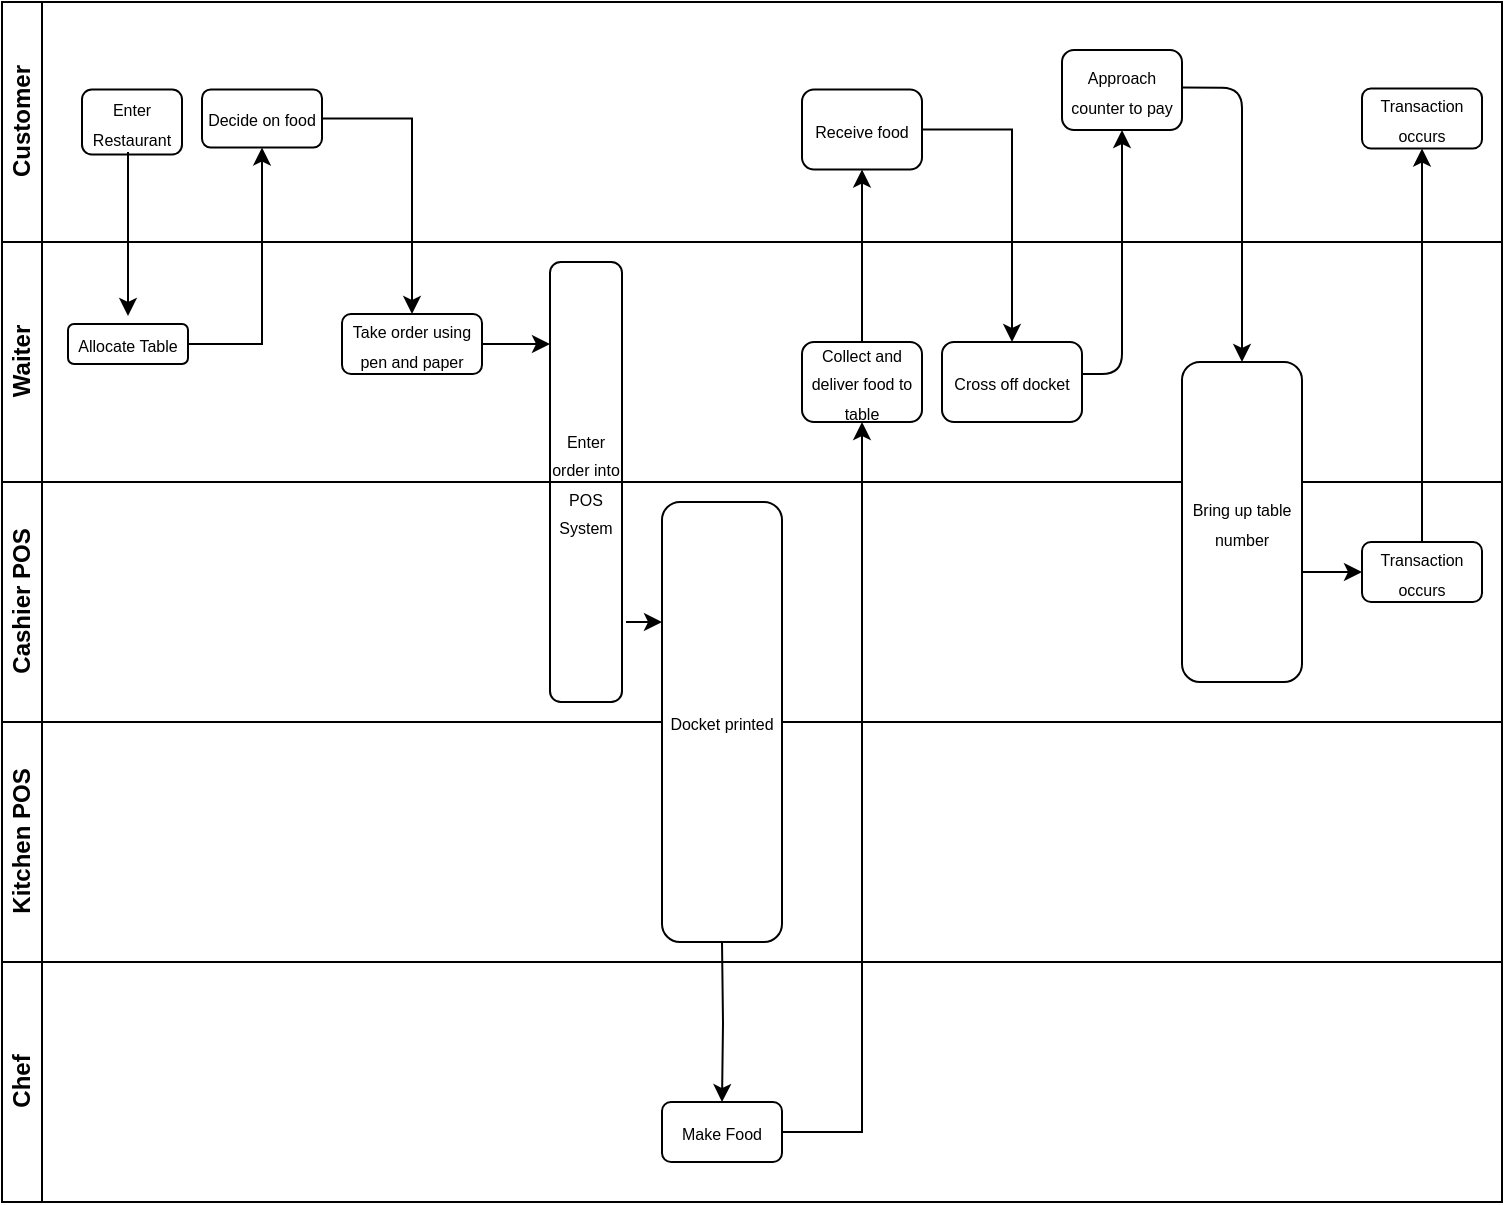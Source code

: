 <mxfile version="13.1.12" type="google" pages="8"><diagram id="prtHgNgQTEPvFCAcTncT" name="Dine-In Method"><mxGraphModel dx="1426" dy="764" grid="1" gridSize="10" guides="1" tooltips="1" connect="1" arrows="1" fold="1" page="1" pageScale="1" pageWidth="827" pageHeight="1169" math="0" shadow="0"><root><mxCell id="0"/><mxCell id="1" parent="0"/><mxCell id="L7jDpn5Tro61_wb0_qIA-7" value="Customer" style="swimlane;html=1;startSize=20;horizontal=0;" parent="1" vertex="1"><mxGeometry x="50" y="110" width="750" height="120" as="geometry"/></mxCell><mxCell id="L7jDpn5Tro61_wb0_qIA-9" value="&lt;font style=&quot;font-size: 8px&quot;&gt;Enter Restaurant&lt;/font&gt;" style="rounded=1;whiteSpace=wrap;html=1;" parent="L7jDpn5Tro61_wb0_qIA-7" vertex="1"><mxGeometry x="40" y="43.75" width="50" height="32.5" as="geometry"/></mxCell><mxCell id="L7jDpn5Tro61_wb0_qIA-13" value="" style="endArrow=classic;html=1;" parent="L7jDpn5Tro61_wb0_qIA-7" edge="1"><mxGeometry width="50" height="50" relative="1" as="geometry"><mxPoint x="63" y="75" as="sourcePoint"/><mxPoint x="63" y="157" as="targetPoint"/></mxGeometry></mxCell><mxCell id="L7jDpn5Tro61_wb0_qIA-19" value="&lt;span style=&quot;font-size: 8px&quot;&gt;Decide on food&lt;/span&gt;" style="rounded=1;whiteSpace=wrap;html=1;" parent="L7jDpn5Tro61_wb0_qIA-7" vertex="1"><mxGeometry x="100" y="43.75" width="60" height="29" as="geometry"/></mxCell><mxCell id="L7jDpn5Tro61_wb0_qIA-44" value="" style="edgeStyle=orthogonalEdgeStyle;rounded=0;orthogonalLoop=1;jettySize=auto;html=1;entryX=0.5;entryY=0;entryDx=0;entryDy=0;" parent="L7jDpn5Tro61_wb0_qIA-7" source="L7jDpn5Tro61_wb0_qIA-41" target="L7jDpn5Tro61_wb0_qIA-57" edge="1"><mxGeometry relative="1" as="geometry"><mxPoint x="490" y="160" as="targetPoint"/></mxGeometry></mxCell><mxCell id="L7jDpn5Tro61_wb0_qIA-41" value="&lt;font style=&quot;font-size: 8px&quot;&gt;Receive food&lt;/font&gt;" style="rounded=1;whiteSpace=wrap;html=1;" parent="L7jDpn5Tro61_wb0_qIA-7" vertex="1"><mxGeometry x="400" y="43.75" width="60" height="40" as="geometry"/></mxCell><mxCell id="L7jDpn5Tro61_wb0_qIA-43" value="&lt;span style=&quot;font-size: 8px&quot;&gt;Approach counter to pay&lt;/span&gt;" style="rounded=1;whiteSpace=wrap;html=1;" parent="L7jDpn5Tro61_wb0_qIA-7" vertex="1"><mxGeometry x="530" y="24" width="60" height="40" as="geometry"/></mxCell><mxCell id="L7jDpn5Tro61_wb0_qIA-6" value="Waiter" style="swimlane;html=1;startSize=20;horizontal=0;" parent="L7jDpn5Tro61_wb0_qIA-7" vertex="1"><mxGeometry y="120" width="750" height="120" as="geometry"/></mxCell><mxCell id="L7jDpn5Tro61_wb0_qIA-10" value="&lt;font style=&quot;font-size: 8px&quot;&gt;Allocate Table&lt;/font&gt;" style="rounded=1;whiteSpace=wrap;html=1;" parent="L7jDpn5Tro61_wb0_qIA-6" vertex="1"><mxGeometry x="33" y="41" width="60" height="20" as="geometry"/></mxCell><mxCell id="L7jDpn5Tro61_wb0_qIA-24" value="" style="edgeStyle=orthogonalEdgeStyle;rounded=0;orthogonalLoop=1;jettySize=auto;html=1;" parent="L7jDpn5Tro61_wb0_qIA-6" source="L7jDpn5Tro61_wb0_qIA-21" edge="1"><mxGeometry relative="1" as="geometry"><mxPoint x="274" y="51" as="targetPoint"/></mxGeometry></mxCell><mxCell id="L7jDpn5Tro61_wb0_qIA-21" value="&lt;span style=&quot;font-size: 8px&quot;&gt;Take order using pen and paper&lt;/span&gt;" style="rounded=1;whiteSpace=wrap;html=1;" parent="L7jDpn5Tro61_wb0_qIA-6" vertex="1"><mxGeometry x="170" y="36" width="70" height="30" as="geometry"/></mxCell><mxCell id="L7jDpn5Tro61_wb0_qIA-25" value="&lt;font style=&quot;font-size: 8px&quot;&gt;Enter order into POS System&lt;/font&gt;" style="rounded=1;whiteSpace=wrap;html=1;" parent="L7jDpn5Tro61_wb0_qIA-6" vertex="1"><mxGeometry x="274" y="10" width="36" height="220" as="geometry"/></mxCell><mxCell id="L7jDpn5Tro61_wb0_qIA-39" value="&lt;font style=&quot;font-size: 8px&quot;&gt;Collect and deliver food to table&lt;/font&gt;" style="rounded=1;whiteSpace=wrap;html=1;" parent="L7jDpn5Tro61_wb0_qIA-6" vertex="1"><mxGeometry x="400" y="50" width="60" height="40" as="geometry"/></mxCell><mxCell id="L7jDpn5Tro61_wb0_qIA-5" value="Cashier POS" style="swimlane;html=1;startSize=20;horizontal=0;" parent="L7jDpn5Tro61_wb0_qIA-6" vertex="1"><mxGeometry y="120" width="750" height="120" as="geometry"/></mxCell><mxCell id="L7jDpn5Tro61_wb0_qIA-26" value="Kitchen POS" style="swimlane;html=1;startSize=20;horizontal=0;" parent="L7jDpn5Tro61_wb0_qIA-5" vertex="1"><mxGeometry y="120" width="750" height="120" as="geometry"/></mxCell><mxCell id="L7jDpn5Tro61_wb0_qIA-38" value="" style="edgeStyle=orthogonalEdgeStyle;rounded=0;orthogonalLoop=1;jettySize=auto;html=1;" parent="L7jDpn5Tro61_wb0_qIA-26" target="L7jDpn5Tro61_wb0_qIA-37" edge="1"><mxGeometry relative="1" as="geometry"><mxPoint x="360" y="110" as="sourcePoint"/></mxGeometry></mxCell><mxCell id="L7jDpn5Tro61_wb0_qIA-34" value="Chef" style="swimlane;html=1;startSize=20;horizontal=0;" parent="L7jDpn5Tro61_wb0_qIA-26" vertex="1"><mxGeometry y="120" width="750" height="120" as="geometry"/></mxCell><mxCell id="L7jDpn5Tro61_wb0_qIA-37" value="&lt;font style=&quot;font-size: 8px&quot;&gt;Make Food&lt;/font&gt;" style="rounded=1;whiteSpace=wrap;html=1;" parent="L7jDpn5Tro61_wb0_qIA-34" vertex="1"><mxGeometry x="330" y="70" width="60" height="30" as="geometry"/></mxCell><mxCell id="L7jDpn5Tro61_wb0_qIA-29" value="&lt;font style=&quot;font-size: 8px&quot;&gt;Docket printed&lt;/font&gt;" style="rounded=1;whiteSpace=wrap;html=1;" parent="L7jDpn5Tro61_wb0_qIA-5" vertex="1"><mxGeometry x="330" y="10" width="60" height="220" as="geometry"/></mxCell><mxCell id="L7jDpn5Tro61_wb0_qIA-49" value="&lt;font style=&quot;font-size: 8px&quot;&gt;Transaction occurs&lt;/font&gt;" style="rounded=1;whiteSpace=wrap;html=1;" parent="L7jDpn5Tro61_wb0_qIA-5" vertex="1"><mxGeometry x="680" y="30" width="60" height="30" as="geometry"/></mxCell><mxCell id="L7jDpn5Tro61_wb0_qIA-45" value="&lt;span style=&quot;font-size: 8px&quot;&gt;Bring up table number&lt;/span&gt;" style="rounded=1;whiteSpace=wrap;html=1;" parent="L7jDpn5Tro61_wb0_qIA-5" vertex="1"><mxGeometry x="590" y="-60" width="60" height="160" as="geometry"/></mxCell><mxCell id="L7jDpn5Tro61_wb0_qIA-40" value="" style="edgeStyle=orthogonalEdgeStyle;rounded=0;orthogonalLoop=1;jettySize=auto;html=1;" parent="L7jDpn5Tro61_wb0_qIA-6" source="L7jDpn5Tro61_wb0_qIA-37" target="L7jDpn5Tro61_wb0_qIA-39" edge="1"><mxGeometry relative="1" as="geometry"/></mxCell><mxCell id="L7jDpn5Tro61_wb0_qIA-31" value="" style="endArrow=classic;html=1;entryX=0;entryY=0.273;entryDx=0;entryDy=0;entryPerimeter=0;exitX=1.056;exitY=0.818;exitDx=0;exitDy=0;exitPerimeter=0;" parent="L7jDpn5Tro61_wb0_qIA-6" source="L7jDpn5Tro61_wb0_qIA-25" target="L7jDpn5Tro61_wb0_qIA-29" edge="1"><mxGeometry width="50" height="50" relative="1" as="geometry"><mxPoint x="402" y="190" as="sourcePoint"/><mxPoint x="420" y="185" as="targetPoint"/><Array as="points"/></mxGeometry></mxCell><mxCell id="L7jDpn5Tro61_wb0_qIA-57" value="&lt;font style=&quot;font-size: 8px&quot;&gt;Cross off docket&lt;/font&gt;" style="rounded=1;whiteSpace=wrap;html=1;" parent="L7jDpn5Tro61_wb0_qIA-6" vertex="1"><mxGeometry x="470" y="50" width="70" height="40" as="geometry"/></mxCell><mxCell id="L7jDpn5Tro61_wb0_qIA-58" value="" style="endArrow=classic;html=1;" parent="L7jDpn5Tro61_wb0_qIA-6" edge="1"><mxGeometry width="50" height="50" relative="1" as="geometry"><mxPoint x="540" y="66" as="sourcePoint"/><mxPoint x="560" y="-56" as="targetPoint"/><Array as="points"><mxPoint x="560" y="66"/></Array></mxGeometry></mxCell><mxCell id="L7jDpn5Tro61_wb0_qIA-20" value="" style="edgeStyle=orthogonalEdgeStyle;rounded=0;orthogonalLoop=1;jettySize=auto;html=1;" parent="L7jDpn5Tro61_wb0_qIA-7" source="L7jDpn5Tro61_wb0_qIA-10" target="L7jDpn5Tro61_wb0_qIA-19" edge="1"><mxGeometry relative="1" as="geometry"/></mxCell><mxCell id="L7jDpn5Tro61_wb0_qIA-22" value="" style="edgeStyle=orthogonalEdgeStyle;rounded=0;orthogonalLoop=1;jettySize=auto;html=1;" parent="L7jDpn5Tro61_wb0_qIA-7" source="L7jDpn5Tro61_wb0_qIA-19" target="L7jDpn5Tro61_wb0_qIA-21" edge="1"><mxGeometry relative="1" as="geometry"/></mxCell><mxCell id="L7jDpn5Tro61_wb0_qIA-56" value="" style="edgeStyle=orthogonalEdgeStyle;rounded=0;orthogonalLoop=1;jettySize=auto;html=1;entryX=0.5;entryY=1;entryDx=0;entryDy=0;" parent="L7jDpn5Tro61_wb0_qIA-7" source="L7jDpn5Tro61_wb0_qIA-39" target="L7jDpn5Tro61_wb0_qIA-41" edge="1"><mxGeometry relative="1" as="geometry"><mxPoint x="420" y="116.25" as="targetPoint"/></mxGeometry></mxCell><mxCell id="L7jDpn5Tro61_wb0_qIA-59" value="" style="endArrow=classic;html=1;entryX=0.5;entryY=0;entryDx=0;entryDy=0;" parent="L7jDpn5Tro61_wb0_qIA-7" target="L7jDpn5Tro61_wb0_qIA-45" edge="1"><mxGeometry width="50" height="50" relative="1" as="geometry"><mxPoint x="590" y="42.75" as="sourcePoint"/><mxPoint x="710" y="42.75" as="targetPoint"/><Array as="points"><mxPoint x="620" y="43"/></Array></mxGeometry></mxCell><mxCell id="L7jDpn5Tro61_wb0_qIA-61" value="&lt;font style=&quot;font-size: 8px&quot;&gt;Transaction occurs&lt;/font&gt;" style="rounded=1;whiteSpace=wrap;html=1;" parent="L7jDpn5Tro61_wb0_qIA-7" vertex="1"><mxGeometry x="680" y="43.25" width="60" height="30" as="geometry"/></mxCell><mxCell id="L7jDpn5Tro61_wb0_qIA-62" value="" style="edgeStyle=orthogonalEdgeStyle;rounded=0;orthogonalLoop=1;jettySize=auto;html=1;" parent="L7jDpn5Tro61_wb0_qIA-7" source="L7jDpn5Tro61_wb0_qIA-49" target="L7jDpn5Tro61_wb0_qIA-61" edge="1"><mxGeometry relative="1" as="geometry"/></mxCell><mxCell id="L7jDpn5Tro61_wb0_qIA-50" value="" style="endArrow=classic;html=1;entryX=0;entryY=0.5;entryDx=0;entryDy=0;" parent="1" target="L7jDpn5Tro61_wb0_qIA-49" edge="1"><mxGeometry width="50" height="50" relative="1" as="geometry"><mxPoint x="700" y="395" as="sourcePoint"/><mxPoint x="740" y="350" as="targetPoint"/></mxGeometry></mxCell></root></mxGraphModel></diagram><diagram id="b_CTIOebfXl9kWNKOUsR" name="Uber Eats Method"><mxGraphModel dx="1186" dy="764" grid="1" gridSize="10" guides="1" tooltips="1" connect="1" arrows="1" fold="1" page="1" pageScale="1" pageWidth="827" pageHeight="1169" math="0" shadow="0"><root><mxCell id="wPq6DGkVEYZvhCybVwa4-0"/><mxCell id="wPq6DGkVEYZvhCybVwa4-1" parent="wPq6DGkVEYZvhCybVwa4-0"/><mxCell id="9c8pGtlAhXdIzGJBkQcd-0" value="Customer" style="swimlane;html=1;startSize=20;horizontal=0;" parent="wPq6DGkVEYZvhCybVwa4-1" vertex="1"><mxGeometry x="50" y="150" width="750" height="120" as="geometry"/></mxCell><mxCell id="9c8pGtlAhXdIzGJBkQcd-7" value="Waiter" style="swimlane;html=1;startSize=20;horizontal=0;" parent="9c8pGtlAhXdIzGJBkQcd-0" vertex="1"><mxGeometry y="120" width="750" height="120" as="geometry"/></mxCell><mxCell id="9c8pGtlAhXdIzGJBkQcd-13" value="Cashier POS" style="swimlane;html=1;startSize=20;horizontal=0;" parent="9c8pGtlAhXdIzGJBkQcd-7" vertex="1"><mxGeometry y="120" width="750" height="120" as="geometry"/></mxCell><mxCell id="9c8pGtlAhXdIzGJBkQcd-14" value="Kitchen POS" style="swimlane;html=1;startSize=20;horizontal=0;" parent="9c8pGtlAhXdIzGJBkQcd-13" vertex="1"><mxGeometry y="120" width="750" height="120" as="geometry"/></mxCell><mxCell id="9c8pGtlAhXdIzGJBkQcd-16" value="Chef" style="swimlane;html=1;startSize=20;horizontal=0;" parent="9c8pGtlAhXdIzGJBkQcd-14" vertex="1"><mxGeometry y="120" width="750" height="120" as="geometry"/></mxCell><mxCell id="6z0Zym8LCL61n-YVuTm--0" value="" style="edgeStyle=orthogonalEdgeStyle;rounded=0;orthogonalLoop=1;jettySize=auto;html=1;" parent="9c8pGtlAhXdIzGJBkQcd-16" edge="1"><mxGeometry relative="1" as="geometry"><mxPoint x="529.5" y="-20" as="sourcePoint"/><mxPoint x="529.5" y="60" as="targetPoint"/></mxGeometry></mxCell><mxCell id="TJeETDn_mJJBzjeTVewf-0" value="&lt;font style=&quot;font-size: 8px&quot;&gt;Make Food&lt;/font&gt;" style="rounded=1;whiteSpace=wrap;html=1;" parent="9c8pGtlAhXdIzGJBkQcd-16" vertex="1"><mxGeometry x="500" y="60" width="60" height="30" as="geometry"/></mxCell><mxCell id="PH5vyMa5Fa-TfTqkdnxR-0" value="" style="endArrow=classic;html=1;entryX=0.5;entryY=1;entryDx=0;entryDy=0;" parent="9c8pGtlAhXdIzGJBkQcd-16" target="Wv78tjpVB02j7U0p6lh6-0" edge="1"><mxGeometry width="50" height="50" relative="1" as="geometry"><mxPoint x="560" y="80" as="sourcePoint"/><mxPoint x="610" y="30" as="targetPoint"/><Array as="points"><mxPoint x="590" y="80"/></Array></mxGeometry></mxCell><mxCell id="HnQwk4xic2pA_ERF9psl-0" value="&lt;font style=&quot;font-size: 8px&quot;&gt;Docket printed&lt;/font&gt;" style="rounded=1;whiteSpace=wrap;html=1;" parent="9c8pGtlAhXdIzGJBkQcd-13" vertex="1"><mxGeometry x="500" y="10" width="60" height="220" as="geometry"/></mxCell><mxCell id="E0FZHKVixdKEjsZGbn6Y-1" value="" style="edgeStyle=orthogonalEdgeStyle;rounded=0;orthogonalLoop=1;jettySize=auto;html=1;" parent="9c8pGtlAhXdIzGJBkQcd-7" source="Wv78tjpVB02j7U0p6lh6-0" target="E0FZHKVixdKEjsZGbn6Y-0" edge="1"><mxGeometry relative="1" as="geometry"/></mxCell><mxCell id="Wv78tjpVB02j7U0p6lh6-0" value="&lt;font style=&quot;font-size: 8px&quot;&gt;Collect and pack food for driver&lt;/font&gt;" style="rounded=1;whiteSpace=wrap;html=1;" parent="9c8pGtlAhXdIzGJBkQcd-7" vertex="1"><mxGeometry x="560" y="40" width="60" height="40" as="geometry"/></mxCell><mxCell id="E0FZHKVixdKEjsZGbn6Y-0" value="&lt;font style=&quot;font-size: 8px&quot;&gt;Attach docket to packed food&lt;/font&gt;" style="rounded=1;whiteSpace=wrap;html=1;" parent="9c8pGtlAhXdIzGJBkQcd-7" vertex="1"><mxGeometry x="650" y="40" width="60" height="40" as="geometry"/></mxCell><mxCell id="E0FZHKVixdKEjsZGbn6Y-6" value="&lt;span style=&quot;font-size: 8px&quot;&gt;Accept order&lt;/span&gt;" style="rounded=1;whiteSpace=wrap;html=1;" parent="9c8pGtlAhXdIzGJBkQcd-7" vertex="1"><mxGeometry x="330" y="30" width="60" height="40" as="geometry"/></mxCell><mxCell id="E0FZHKVixdKEjsZGbn6Y-7" value="&lt;span style=&quot;font-size: 8px&quot;&gt;Enter order into POS System as delivery&lt;/span&gt;" style="rounded=1;whiteSpace=wrap;html=1;" parent="9c8pGtlAhXdIzGJBkQcd-7" vertex="1"><mxGeometry x="420" y="30" width="60" height="170" as="geometry"/></mxCell><mxCell id="PH5vyMa5Fa-TfTqkdnxR-6" value="" style="endArrow=classic;html=1;entryX=-0.033;entryY=0.171;entryDx=0;entryDy=0;entryPerimeter=0;" parent="9c8pGtlAhXdIzGJBkQcd-7" target="E0FZHKVixdKEjsZGbn6Y-7" edge="1"><mxGeometry width="50" height="50" relative="1" as="geometry"><mxPoint x="390" y="60" as="sourcePoint"/><mxPoint x="440" y="10" as="targetPoint"/></mxGeometry></mxCell><mxCell id="D8qs6yJlca08EkH5lz1s-0" value="" style="endArrow=classic;html=1;entryX=0;entryY=0.25;entryDx=0;entryDy=0;" parent="9c8pGtlAhXdIzGJBkQcd-7" target="HnQwk4xic2pA_ERF9psl-0" edge="1"><mxGeometry width="50" height="50" relative="1" as="geometry"><mxPoint x="479" y="185" as="sourcePoint"/><mxPoint x="499" y="176" as="targetPoint"/></mxGeometry></mxCell><mxCell id="Xq1FvkV7i27hYE5HV60K-0" value="&lt;span style=&quot;font-size: 8px&quot;&gt;Decide on food&lt;/span&gt;" style="rounded=1;whiteSpace=wrap;html=1;" parent="9c8pGtlAhXdIzGJBkQcd-0" vertex="1"><mxGeometry x="120" y="43.25" width="50" height="30" as="geometry"/></mxCell><mxCell id="FlRoxJLDvwI-1nxdKaPe-31" value="Uber Eats" style="swimlane;html=1;startSize=20;horizontal=0;" parent="wPq6DGkVEYZvhCybVwa4-1" vertex="1"><mxGeometry x="50" y="30" width="750" height="120" as="geometry"/></mxCell><mxCell id="9c8pGtlAhXdIzGJBkQcd-1" value="&lt;span style=&quot;font-size: 8px&quot;&gt;Customer opens app&lt;/span&gt;" style="rounded=1;whiteSpace=wrap;html=1;" parent="FlRoxJLDvwI-1nxdKaPe-31" vertex="1"><mxGeometry x="38" y="30" width="50" height="150" as="geometry"/></mxCell><mxCell id="Xq1FvkV7i27hYE5HV60K-2" value="" style="endArrow=classic;html=1;entryX=0.5;entryY=0;entryDx=0;entryDy=0;" parent="FlRoxJLDvwI-1nxdKaPe-31" target="Xq1FvkV7i27hYE5HV60K-0" edge="1"><mxGeometry width="50" height="50" relative="1" as="geometry"><mxPoint x="88" y="90" as="sourcePoint"/><mxPoint x="138" y="40" as="targetPoint"/><Array as="points"><mxPoint x="145" y="90"/></Array></mxGeometry></mxCell><mxCell id="z8KkSKDW3F41L5dGcL_z-0" value="&lt;font style=&quot;font-size: 8px&quot;&gt;Input order into app&lt;/font&gt;" style="rounded=1;whiteSpace=wrap;html=1;" parent="FlRoxJLDvwI-1nxdKaPe-31" vertex="1"><mxGeometry x="190" y="50" width="50" height="110" as="geometry"/></mxCell><mxCell id="z8KkSKDW3F41L5dGcL_z-3" value="&lt;font style=&quot;font-size: 8px&quot;&gt;Transaction Occurs&lt;/font&gt;" style="rounded=1;whiteSpace=wrap;html=1;" parent="FlRoxJLDvwI-1nxdKaPe-31" vertex="1"><mxGeometry x="270" y="50" width="50" height="110" as="geometry"/></mxCell><mxCell id="z8KkSKDW3F41L5dGcL_z-6" value="&lt;font style=&quot;font-size: 8px&quot;&gt;Order received via &lt;b&gt;restaurant&lt;/b&gt; device&lt;/font&gt;" style="rounded=1;whiteSpace=wrap;html=1;" parent="FlRoxJLDvwI-1nxdKaPe-31" vertex="1"><mxGeometry x="350" y="50" width="50" height="60" as="geometry"/></mxCell><mxCell id="z8KkSKDW3F41L5dGcL_z-2" value="" style="endArrow=classic;html=1;entryX=0.5;entryY=1;entryDx=0;entryDy=0;" parent="FlRoxJLDvwI-1nxdKaPe-31" target="z8KkSKDW3F41L5dGcL_z-0" edge="1"><mxGeometry width="50" height="50" relative="1" as="geometry"><mxPoint x="170" y="180" as="sourcePoint"/><mxPoint x="220" y="130" as="targetPoint"/><Array as="points"><mxPoint x="215" y="180"/></Array></mxGeometry></mxCell><mxCell id="z8KkSKDW3F41L5dGcL_z-5" value="" style="endArrow=classic;html=1;" parent="FlRoxJLDvwI-1nxdKaPe-31" edge="1"><mxGeometry width="50" height="50" relative="1" as="geometry"><mxPoint x="240" y="80" as="sourcePoint"/><mxPoint x="270" y="80" as="targetPoint"/></mxGeometry></mxCell><mxCell id="z8KkSKDW3F41L5dGcL_z-8" value="" style="endArrow=classic;html=1;" parent="FlRoxJLDvwI-1nxdKaPe-31" edge="1"><mxGeometry width="50" height="50" relative="1" as="geometry"><mxPoint x="320" y="79.5" as="sourcePoint"/><mxPoint x="350" y="80" as="targetPoint"/></mxGeometry></mxCell><mxCell id="E0FZHKVixdKEjsZGbn6Y-2" value="&lt;span style=&quot;font-size: 8px&quot;&gt;Driver picks up food&lt;/span&gt;" style="rounded=1;whiteSpace=wrap;html=1;" parent="FlRoxJLDvwI-1nxdKaPe-31" vertex="1"><mxGeometry x="650" y="50" width="60" height="40" as="geometry"/></mxCell><mxCell id="PH5vyMa5Fa-TfTqkdnxR-5" value="" style="endArrow=classic;html=1;entryX=0.65;entryY=0;entryDx=0;entryDy=0;entryPerimeter=0;" parent="FlRoxJLDvwI-1nxdKaPe-31" target="E0FZHKVixdKEjsZGbn6Y-6" edge="1"><mxGeometry width="50" height="50" relative="1" as="geometry"><mxPoint x="370" y="110" as="sourcePoint"/><mxPoint x="420" y="60" as="targetPoint"/></mxGeometry></mxCell><mxCell id="E0FZHKVixdKEjsZGbn6Y-3" value="" style="edgeStyle=orthogonalEdgeStyle;rounded=0;orthogonalLoop=1;jettySize=auto;html=1;" parent="wPq6DGkVEYZvhCybVwa4-1" source="E0FZHKVixdKEjsZGbn6Y-0" target="E0FZHKVixdKEjsZGbn6Y-2" edge="1"><mxGeometry relative="1" as="geometry"/></mxCell></root></mxGraphModel></diagram><diagram id="6ZAlmQ1iqzzIpjyjC1Um" name="Rewards Method"><mxGraphModel dx="1426" dy="1933" grid="1" gridSize="10" guides="1" tooltips="1" connect="1" arrows="1" fold="1" page="1" pageScale="1" pageWidth="827" pageHeight="1169" math="0" shadow="0"><root><mxCell id="KuNd7_8sJS-6iyxmXvqK-0"/><mxCell id="KuNd7_8sJS-6iyxmXvqK-1" parent="KuNd7_8sJS-6iyxmXvqK-0"/><mxCell id="quj24OYWunlSCxPgompk-0" value="Liven" style="swimlane;html=1;startSize=20;horizontal=0;" parent="KuNd7_8sJS-6iyxmXvqK-1" vertex="1"><mxGeometry x="50" y="-1100" width="760" height="120" as="geometry"/></mxCell><mxCell id="6iLyQLNyrR9Lu4JZBHnh-0" value="Customer" style="swimlane;html=1;startSize=20;horizontal=0;" parent="quj24OYWunlSCxPgompk-0" vertex="1"><mxGeometry y="120" width="760" height="120" as="geometry"/></mxCell><mxCell id="6iLyQLNyrR9Lu4JZBHnh-1" value="&lt;font style=&quot;font-size: 8px&quot;&gt;Enter Restaurant&lt;/font&gt;" style="rounded=1;whiteSpace=wrap;html=1;" parent="6iLyQLNyrR9Lu4JZBHnh-0" vertex="1"><mxGeometry x="40" y="43.75" width="50" height="32.5" as="geometry"/></mxCell><mxCell id="6iLyQLNyrR9Lu4JZBHnh-2" value="" style="endArrow=classic;html=1;" parent="6iLyQLNyrR9Lu4JZBHnh-0" edge="1"><mxGeometry width="50" height="50" relative="1" as="geometry"><mxPoint x="63" y="75" as="sourcePoint"/><mxPoint x="63" y="157" as="targetPoint"/></mxGeometry></mxCell><mxCell id="6iLyQLNyrR9Lu4JZBHnh-3" value="&lt;span style=&quot;font-size: 8px&quot;&gt;Decide on food&lt;/span&gt;" style="rounded=1;whiteSpace=wrap;html=1;" parent="6iLyQLNyrR9Lu4JZBHnh-0" vertex="1"><mxGeometry x="100" y="43.75" width="60" height="29" as="geometry"/></mxCell><mxCell id="6iLyQLNyrR9Lu4JZBHnh-4" value="" style="edgeStyle=orthogonalEdgeStyle;rounded=0;orthogonalLoop=1;jettySize=auto;html=1;entryX=0.5;entryY=0;entryDx=0;entryDy=0;" parent="6iLyQLNyrR9Lu4JZBHnh-0" source="6iLyQLNyrR9Lu4JZBHnh-5" target="6iLyQLNyrR9Lu4JZBHnh-23" edge="1"><mxGeometry relative="1" as="geometry"><mxPoint x="490" y="160" as="targetPoint"/></mxGeometry></mxCell><mxCell id="6iLyQLNyrR9Lu4JZBHnh-5" value="&lt;font style=&quot;font-size: 8px&quot;&gt;Receive food&lt;/font&gt;" style="rounded=1;whiteSpace=wrap;html=1;" parent="6iLyQLNyrR9Lu4JZBHnh-0" vertex="1"><mxGeometry x="400" y="43.75" width="60" height="40" as="geometry"/></mxCell><mxCell id="6iLyQLNyrR9Lu4JZBHnh-6" value="&lt;span style=&quot;font-size: 8px&quot;&gt;Approach counter to pay&lt;/span&gt;" style="rounded=1;whiteSpace=wrap;html=1;" parent="6iLyQLNyrR9Lu4JZBHnh-0" vertex="1"><mxGeometry x="530" y="24" width="60" height="40" as="geometry"/></mxCell><mxCell id="6iLyQLNyrR9Lu4JZBHnh-7" value="Waiter" style="swimlane;html=1;startSize=20;horizontal=0;" parent="6iLyQLNyrR9Lu4JZBHnh-0" vertex="1"><mxGeometry y="120" width="760" height="120" as="geometry"/></mxCell><mxCell id="6iLyQLNyrR9Lu4JZBHnh-8" value="&lt;font style=&quot;font-size: 8px&quot;&gt;Allocate Table&lt;/font&gt;" style="rounded=1;whiteSpace=wrap;html=1;" parent="6iLyQLNyrR9Lu4JZBHnh-7" vertex="1"><mxGeometry x="33" y="41" width="60" height="20" as="geometry"/></mxCell><mxCell id="6iLyQLNyrR9Lu4JZBHnh-9" value="" style="edgeStyle=orthogonalEdgeStyle;rounded=0;orthogonalLoop=1;jettySize=auto;html=1;" parent="6iLyQLNyrR9Lu4JZBHnh-7" source="6iLyQLNyrR9Lu4JZBHnh-10" edge="1"><mxGeometry relative="1" as="geometry"><mxPoint x="274" y="51" as="targetPoint"/></mxGeometry></mxCell><mxCell id="6iLyQLNyrR9Lu4JZBHnh-10" value="&lt;span style=&quot;font-size: 8px&quot;&gt;Take order using pen and paper&lt;/span&gt;" style="rounded=1;whiteSpace=wrap;html=1;" parent="6iLyQLNyrR9Lu4JZBHnh-7" vertex="1"><mxGeometry x="170" y="36" width="70" height="30" as="geometry"/></mxCell><mxCell id="6iLyQLNyrR9Lu4JZBHnh-11" value="&lt;font style=&quot;font-size: 8px&quot;&gt;Enter order into POS System&lt;/font&gt;" style="rounded=1;whiteSpace=wrap;html=1;" parent="6iLyQLNyrR9Lu4JZBHnh-7" vertex="1"><mxGeometry x="274" y="10" width="36" height="220" as="geometry"/></mxCell><mxCell id="6iLyQLNyrR9Lu4JZBHnh-12" value="&lt;font style=&quot;font-size: 8px&quot;&gt;Collect and deliver food to table&lt;/font&gt;" style="rounded=1;whiteSpace=wrap;html=1;" parent="6iLyQLNyrR9Lu4JZBHnh-7" vertex="1"><mxGeometry x="400" y="50" width="60" height="40" as="geometry"/></mxCell><mxCell id="6iLyQLNyrR9Lu4JZBHnh-13" value="Cashier POS" style="swimlane;html=1;startSize=20;horizontal=0;" parent="6iLyQLNyrR9Lu4JZBHnh-7" vertex="1"><mxGeometry y="120" width="760" height="120" as="geometry"/></mxCell><mxCell id="6iLyQLNyrR9Lu4JZBHnh-14" value="Kitchen POS" style="swimlane;html=1;startSize=20;horizontal=0;" parent="6iLyQLNyrR9Lu4JZBHnh-13" vertex="1"><mxGeometry y="120" width="760" height="120" as="geometry"/></mxCell><mxCell id="6iLyQLNyrR9Lu4JZBHnh-15" value="" style="edgeStyle=orthogonalEdgeStyle;rounded=0;orthogonalLoop=1;jettySize=auto;html=1;" parent="6iLyQLNyrR9Lu4JZBHnh-14" target="6iLyQLNyrR9Lu4JZBHnh-17" edge="1"><mxGeometry relative="1" as="geometry"><mxPoint x="360" y="110" as="sourcePoint"/></mxGeometry></mxCell><mxCell id="6iLyQLNyrR9Lu4JZBHnh-16" value="Chef" style="swimlane;html=1;startSize=20;horizontal=0;" parent="6iLyQLNyrR9Lu4JZBHnh-14" vertex="1"><mxGeometry y="120" width="760" height="120" as="geometry"/></mxCell><mxCell id="6iLyQLNyrR9Lu4JZBHnh-17" value="&lt;font style=&quot;font-size: 8px&quot;&gt;Make Food&lt;/font&gt;" style="rounded=1;whiteSpace=wrap;html=1;" parent="6iLyQLNyrR9Lu4JZBHnh-16" vertex="1"><mxGeometry x="330" y="70" width="60" height="30" as="geometry"/></mxCell><mxCell id="6iLyQLNyrR9Lu4JZBHnh-18" value="&lt;font style=&quot;font-size: 8px&quot;&gt;Docket printed&lt;/font&gt;" style="rounded=1;whiteSpace=wrap;html=1;" parent="6iLyQLNyrR9Lu4JZBHnh-13" vertex="1"><mxGeometry x="330" y="10" width="60" height="220" as="geometry"/></mxCell><mxCell id="13kb0d6pt853r2ladm2g-1" value="" style="edgeStyle=orthogonalEdgeStyle;rounded=0;orthogonalLoop=1;jettySize=auto;html=1;entryX=0.5;entryY=1;entryDx=0;entryDy=0;" parent="6iLyQLNyrR9Lu4JZBHnh-13" target="6iLyQLNyrR9Lu4JZBHnh-19" edge="1"><mxGeometry relative="1" as="geometry"><mxPoint x="650" y="50" as="sourcePoint"/><mxPoint x="680" y="50" as="targetPoint"/></mxGeometry></mxCell><mxCell id="6iLyQLNyrR9Lu4JZBHnh-20" value="&lt;span style=&quot;font-size: 8px&quot;&gt;Bring up table number and choose liven payment option to execute&lt;/span&gt;" style="rounded=1;whiteSpace=wrap;html=1;" parent="6iLyQLNyrR9Lu4JZBHnh-13" vertex="1"><mxGeometry x="590" y="-60" width="60" height="160" as="geometry"/></mxCell><mxCell id="6iLyQLNyrR9Lu4JZBHnh-21" value="" style="edgeStyle=orthogonalEdgeStyle;rounded=0;orthogonalLoop=1;jettySize=auto;html=1;" parent="6iLyQLNyrR9Lu4JZBHnh-7" source="6iLyQLNyrR9Lu4JZBHnh-17" target="6iLyQLNyrR9Lu4JZBHnh-12" edge="1"><mxGeometry relative="1" as="geometry"/></mxCell><mxCell id="6iLyQLNyrR9Lu4JZBHnh-22" value="" style="endArrow=classic;html=1;entryX=0;entryY=0.273;entryDx=0;entryDy=0;entryPerimeter=0;exitX=1.056;exitY=0.818;exitDx=0;exitDy=0;exitPerimeter=0;" parent="6iLyQLNyrR9Lu4JZBHnh-7" source="6iLyQLNyrR9Lu4JZBHnh-11" target="6iLyQLNyrR9Lu4JZBHnh-18" edge="1"><mxGeometry width="50" height="50" relative="1" as="geometry"><mxPoint x="402" y="190" as="sourcePoint"/><mxPoint x="420" y="185" as="targetPoint"/><Array as="points"/></mxGeometry></mxCell><mxCell id="6iLyQLNyrR9Lu4JZBHnh-23" value="&lt;font style=&quot;font-size: 8px&quot;&gt;Cross off docket&lt;/font&gt;" style="rounded=1;whiteSpace=wrap;html=1;" parent="6iLyQLNyrR9Lu4JZBHnh-7" vertex="1"><mxGeometry x="470" y="50" width="70" height="40" as="geometry"/></mxCell><mxCell id="6iLyQLNyrR9Lu4JZBHnh-24" value="" style="endArrow=classic;html=1;" parent="6iLyQLNyrR9Lu4JZBHnh-7" edge="1"><mxGeometry width="50" height="50" relative="1" as="geometry"><mxPoint x="540" y="66" as="sourcePoint"/><mxPoint x="560" y="-56" as="targetPoint"/><Array as="points"><mxPoint x="560" y="66"/></Array></mxGeometry></mxCell><mxCell id="6iLyQLNyrR9Lu4JZBHnh-19" value="&lt;font style=&quot;font-size: 8px&quot;&gt;Open liven app&lt;/font&gt;" style="rounded=1;whiteSpace=wrap;html=1;" parent="6iLyQLNyrR9Lu4JZBHnh-7" vertex="1"><mxGeometry x="630" y="-220" width="60" height="261" as="geometry"/></mxCell><mxCell id="13kb0d6pt853r2ladm2g-4" value="&lt;font style=&quot;font-size: 8px&quot;&gt;Input amount due&lt;/font&gt;" style="rounded=1;whiteSpace=wrap;html=1;" parent="6iLyQLNyrR9Lu4JZBHnh-7" vertex="1"><mxGeometry x="670" y="70" width="60" height="30" as="geometry"/></mxCell><mxCell id="6iLyQLNyrR9Lu4JZBHnh-25" value="" style="edgeStyle=orthogonalEdgeStyle;rounded=0;orthogonalLoop=1;jettySize=auto;html=1;" parent="6iLyQLNyrR9Lu4JZBHnh-0" source="6iLyQLNyrR9Lu4JZBHnh-8" target="6iLyQLNyrR9Lu4JZBHnh-3" edge="1"><mxGeometry relative="1" as="geometry"/></mxCell><mxCell id="6iLyQLNyrR9Lu4JZBHnh-26" value="" style="edgeStyle=orthogonalEdgeStyle;rounded=0;orthogonalLoop=1;jettySize=auto;html=1;" parent="6iLyQLNyrR9Lu4JZBHnh-0" source="6iLyQLNyrR9Lu4JZBHnh-3" target="6iLyQLNyrR9Lu4JZBHnh-10" edge="1"><mxGeometry relative="1" as="geometry"/></mxCell><mxCell id="6iLyQLNyrR9Lu4JZBHnh-27" value="" style="edgeStyle=orthogonalEdgeStyle;rounded=0;orthogonalLoop=1;jettySize=auto;html=1;entryX=0.5;entryY=1;entryDx=0;entryDy=0;" parent="6iLyQLNyrR9Lu4JZBHnh-0" source="6iLyQLNyrR9Lu4JZBHnh-12" target="6iLyQLNyrR9Lu4JZBHnh-5" edge="1"><mxGeometry relative="1" as="geometry"><mxPoint x="420" y="116.25" as="targetPoint"/></mxGeometry></mxCell><mxCell id="6iLyQLNyrR9Lu4JZBHnh-28" value="" style="endArrow=classic;html=1;entryX=0.5;entryY=0;entryDx=0;entryDy=0;" parent="6iLyQLNyrR9Lu4JZBHnh-0" target="6iLyQLNyrR9Lu4JZBHnh-20" edge="1"><mxGeometry width="50" height="50" relative="1" as="geometry"><mxPoint x="590" y="42.75" as="sourcePoint"/><mxPoint x="710" y="42.75" as="targetPoint"/><Array as="points"><mxPoint x="620" y="43"/></Array></mxGeometry></mxCell><mxCell id="13kb0d6pt853r2ladm2g-5" value="" style="edgeStyle=orthogonalEdgeStyle;rounded=0;orthogonalLoop=1;jettySize=auto;html=1;" parent="quj24OYWunlSCxPgompk-0" target="13kb0d6pt853r2ladm2g-4" edge="1"><mxGeometry relative="1" as="geometry"><mxPoint x="690" y="85" as="sourcePoint"/><Array as="points"><mxPoint x="700" y="85"/></Array></mxGeometry></mxCell><mxCell id="Lnw4a1ce-PEshxJZA7Nl-0" value="&lt;font style=&quot;font-size: 8px&quot;&gt;Transaction occurs and reward given&lt;/font&gt;" style="rounded=1;whiteSpace=wrap;html=1;" parent="quj24OYWunlSCxPgompk-0" vertex="1"><mxGeometry x="710" y="50" width="40" height="128" as="geometry"/></mxCell><mxCell id="Lnw4a1ce-PEshxJZA7Nl-2" value="" style="endArrow=classic;html=1;" parent="KuNd7_8sJS-6iyxmXvqK-1" edge="1"><mxGeometry width="50" height="50" relative="1" as="geometry"><mxPoint x="780" y="-770" as="sourcePoint"/><mxPoint x="780" y="-920" as="targetPoint"/></mxGeometry></mxCell></root></mxGraphModel></diagram><diagram id="9LkhwQT0x9R-_oJylyhH" name="Pick up Method"><mxGraphModel dx="1186" dy="1933" grid="1" gridSize="10" guides="1" tooltips="1" connect="1" arrows="1" fold="1" page="1" pageScale="1" pageWidth="827" pageHeight="1169" math="0" shadow="0"><root><mxCell id="hkX1YLbp3OENQCF4d3QZ-0"/><mxCell id="hkX1YLbp3OENQCF4d3QZ-1" parent="hkX1YLbp3OENQCF4d3QZ-0"/><mxCell id="7eWfmzN2KUk39VZnib8Z-0" value="Boost Juice App" style="swimlane;html=1;startSize=20;horizontal=0;" parent="hkX1YLbp3OENQCF4d3QZ-1" vertex="1"><mxGeometry x="50" y="-1100" width="760" height="120" as="geometry"/></mxCell><mxCell id="7eWfmzN2KUk39VZnib8Z-1" value="Customer" style="swimlane;html=1;startSize=20;horizontal=0;" parent="7eWfmzN2KUk39VZnib8Z-0" vertex="1"><mxGeometry y="120" width="760" height="120" as="geometry"/></mxCell><mxCell id="7eWfmzN2KUk39VZnib8Z-5" value="" style="edgeStyle=orthogonalEdgeStyle;rounded=0;orthogonalLoop=1;jettySize=auto;html=1;entryX=0.5;entryY=0;entryDx=0;entryDy=0;" parent="7eWfmzN2KUk39VZnib8Z-1" source="7eWfmzN2KUk39VZnib8Z-6" target="7eWfmzN2KUk39VZnib8Z-24" edge="1"><mxGeometry relative="1" as="geometry"><mxPoint x="490" y="160" as="targetPoint"/></mxGeometry></mxCell><mxCell id="7eWfmzN2KUk39VZnib8Z-6" value="&lt;font style=&quot;font-size: 8px&quot;&gt;Pick up food&lt;/font&gt;" style="rounded=1;whiteSpace=wrap;html=1;" parent="7eWfmzN2KUk39VZnib8Z-1" vertex="1"><mxGeometry x="400" y="43.75" width="60" height="40" as="geometry"/></mxCell><mxCell id="7eWfmzN2KUk39VZnib8Z-8" value="Waiter" style="swimlane;html=1;startSize=20;horizontal=0;" parent="7eWfmzN2KUk39VZnib8Z-1" vertex="1"><mxGeometry y="120" width="760" height="120" as="geometry"/></mxCell><mxCell id="7eWfmzN2KUk39VZnib8Z-13" value="&lt;font style=&quot;font-size: 8px&quot;&gt;Place docket and food together&lt;/font&gt;" style="rounded=1;whiteSpace=wrap;html=1;" parent="7eWfmzN2KUk39VZnib8Z-8" vertex="1"><mxGeometry x="400" y="50" width="60" height="40" as="geometry"/></mxCell><mxCell id="7eWfmzN2KUk39VZnib8Z-14" value="Cashier POS" style="swimlane;html=1;startSize=20;horizontal=0;" parent="7eWfmzN2KUk39VZnib8Z-8" vertex="1"><mxGeometry y="120" width="760" height="120" as="geometry"/></mxCell><mxCell id="7eWfmzN2KUk39VZnib8Z-15" value="Kitchen POS" style="swimlane;html=1;startSize=20;horizontal=0;" parent="7eWfmzN2KUk39VZnib8Z-14" vertex="1"><mxGeometry y="120" width="760" height="120" as="geometry"/></mxCell><mxCell id="7eWfmzN2KUk39VZnib8Z-16" value="" style="edgeStyle=orthogonalEdgeStyle;rounded=0;orthogonalLoop=1;jettySize=auto;html=1;exitX=0.5;exitY=1;exitDx=0;exitDy=0;" parent="7eWfmzN2KUk39VZnib8Z-15" source="7eWfmzN2KUk39VZnib8Z-19" target="7eWfmzN2KUk39VZnib8Z-18" edge="1"><mxGeometry relative="1" as="geometry"><mxPoint x="360" y="110" as="sourcePoint"/></mxGeometry></mxCell><mxCell id="7eWfmzN2KUk39VZnib8Z-17" value="Chef" style="swimlane;html=1;startSize=20;horizontal=0;" parent="7eWfmzN2KUk39VZnib8Z-15" vertex="1"><mxGeometry y="120" width="760" height="120" as="geometry"/></mxCell><mxCell id="7eWfmzN2KUk39VZnib8Z-18" value="&lt;font style=&quot;font-size: 8px&quot;&gt;Make Food&lt;/font&gt;" style="rounded=1;whiteSpace=wrap;html=1;" parent="7eWfmzN2KUk39VZnib8Z-17" vertex="1"><mxGeometry x="330" y="70" width="60" height="30" as="geometry"/></mxCell><mxCell id="7eWfmzN2KUk39VZnib8Z-19" value="&lt;font style=&quot;font-size: 8px&quot;&gt;Docket printed&lt;/font&gt;" style="rounded=1;whiteSpace=wrap;html=1;" parent="7eWfmzN2KUk39VZnib8Z-15" vertex="1"><mxGeometry x="330" y="36" width="60" height="60" as="geometry"/></mxCell><mxCell id="7eWfmzN2KUk39VZnib8Z-22" value="" style="edgeStyle=orthogonalEdgeStyle;rounded=0;orthogonalLoop=1;jettySize=auto;html=1;" parent="7eWfmzN2KUk39VZnib8Z-8" source="7eWfmzN2KUk39VZnib8Z-18" target="7eWfmzN2KUk39VZnib8Z-13" edge="1"><mxGeometry relative="1" as="geometry"/></mxCell><mxCell id="7eWfmzN2KUk39VZnib8Z-24" value="&lt;font style=&quot;font-size: 8px&quot;&gt;Cross off docket&lt;/font&gt;" style="rounded=1;whiteSpace=wrap;html=1;" parent="7eWfmzN2KUk39VZnib8Z-8" vertex="1"><mxGeometry x="470" y="50" width="70" height="40" as="geometry"/></mxCell><mxCell id="7eWfmzN2KUk39VZnib8Z-30" value="" style="edgeStyle=orthogonalEdgeStyle;rounded=0;orthogonalLoop=1;jettySize=auto;html=1;entryX=0.5;entryY=1;entryDx=0;entryDy=0;" parent="7eWfmzN2KUk39VZnib8Z-1" source="7eWfmzN2KUk39VZnib8Z-13" target="7eWfmzN2KUk39VZnib8Z-6" edge="1"><mxGeometry relative="1" as="geometry"><mxPoint x="420" y="116.25" as="targetPoint"/></mxGeometry></mxCell><mxCell id="zk9RCgZzDAfqfTllIxZl-1" value="&lt;span style=&quot;font-size: 8px&quot;&gt;Decide on food&lt;/span&gt;" style="rounded=1;whiteSpace=wrap;html=1;" parent="7eWfmzN2KUk39VZnib8Z-1" vertex="1"><mxGeometry x="120" y="10" width="50" height="56.25" as="geometry"/></mxCell><mxCell id="6JdConJfXQMcLp2dFj_Z-0" value="" style="edgeStyle=orthogonalEdgeStyle;rounded=0;orthogonalLoop=1;jettySize=auto;html=1;entryX=-0.04;entryY=0.308;entryDx=0;entryDy=0;entryPerimeter=0;" parent="7eWfmzN2KUk39VZnib8Z-1" edge="1"><mxGeometry relative="1" as="geometry"><mxPoint x="90" y="27.63" as="sourcePoint"/><mxPoint x="118" y="27.67" as="targetPoint"/></mxGeometry></mxCell><mxCell id="6JdConJfXQMcLp2dFj_Z-1" value="" style="edgeStyle=orthogonalEdgeStyle;rounded=0;orthogonalLoop=1;jettySize=auto;html=1;entryX=-0.04;entryY=0.308;entryDx=0;entryDy=0;entryPerimeter=0;" parent="7eWfmzN2KUk39VZnib8Z-1" edge="1"><mxGeometry relative="1" as="geometry"><mxPoint x="250" y="20.03" as="sourcePoint"/><mxPoint x="278" y="20.07" as="targetPoint"/></mxGeometry></mxCell><mxCell id="zk9RCgZzDAfqfTllIxZl-0" value="&lt;span style=&quot;font-size: 8px&quot;&gt;Customer opens app&lt;/span&gt;" style="rounded=1;whiteSpace=wrap;html=1;" parent="7eWfmzN2KUk39VZnib8Z-0" vertex="1"><mxGeometry x="40" y="50" width="50" height="150" as="geometry"/></mxCell><mxCell id="Hbv8jysRTcewKV3u_E8c-0" value="&lt;font style=&quot;font-size: 8px&quot;&gt;Input order into app and schedule time&lt;/font&gt;" style="rounded=1;whiteSpace=wrap;html=1;" parent="7eWfmzN2KUk39VZnib8Z-0" vertex="1"><mxGeometry x="200" y="50" width="50" height="130" as="geometry"/></mxCell><mxCell id="zk9RCgZzDAfqfTllIxZl-5" value="" style="edgeStyle=orthogonalEdgeStyle;rounded=0;orthogonalLoop=1;jettySize=auto;html=1;entryX=-0.04;entryY=0.308;entryDx=0;entryDy=0;entryPerimeter=0;exitX=0.5;exitY=0;exitDx=0;exitDy=0;" parent="7eWfmzN2KUk39VZnib8Z-0" source="zk9RCgZzDAfqfTllIxZl-1" target="Hbv8jysRTcewKV3u_E8c-0" edge="1"><mxGeometry relative="1" as="geometry"><mxPoint x="170" y="90.0" as="sourcePoint"/><mxPoint x="190" y="90.0" as="targetPoint"/></mxGeometry></mxCell><mxCell id="zk9RCgZzDAfqfTllIxZl-9" value="&lt;span style=&quot;font-size: 8px&quot;&gt;Transaction occurs&lt;/span&gt;" style="rounded=1;whiteSpace=wrap;html=1;" parent="7eWfmzN2KUk39VZnib8Z-0" vertex="1"><mxGeometry x="280" y="40" width="50" height="150" as="geometry"/></mxCell><mxCell id="zk9RCgZzDAfqfTllIxZl-10" value="" style="endArrow=classic;html=1;entryX=0.5;entryY=0;entryDx=0;entryDy=0;exitX=1.06;exitY=0.827;exitDx=0;exitDy=0;exitPerimeter=0;" parent="7eWfmzN2KUk39VZnib8Z-0" source="zk9RCgZzDAfqfTllIxZl-9" target="7eWfmzN2KUk39VZnib8Z-19" edge="1"><mxGeometry width="50" height="50" relative="1" as="geometry"><mxPoint x="310" y="164" as="sourcePoint"/><mxPoint x="370" y="113.75" as="targetPoint"/><Array as="points"><mxPoint x="360" y="164"/></Array></mxGeometry></mxCell></root></mxGraphModel></diagram><diagram id="qr8AsojOdBqUAJH_1dP4" name="1.0 MenuCloud"><mxGraphModel dx="1426" dy="1933" grid="1" gridSize="10" guides="1" tooltips="1" connect="1" arrows="1" fold="1" page="1" pageScale="1" pageWidth="827" pageHeight="1169" math="0" shadow="0"><root><mxCell id="EhtVhW8PU3hRsqFYrd6I-0"/><mxCell id="EhtVhW8PU3hRsqFYrd6I-1" parent="EhtVhW8PU3hRsqFYrd6I-0"/><mxCell id="HITw04xSUfEKLIwO5os0-0" value="MenuCloud" style="swimlane;html=1;startSize=20;horizontal=0;" parent="EhtVhW8PU3hRsqFYrd6I-1" vertex="1"><mxGeometry x="50" y="-1100" width="750" height="120" as="geometry"/></mxCell><mxCell id="PGmceOqF7Unw_i3NdOIX-0" value="Customer" style="swimlane;html=1;startSize=20;horizontal=0;" parent="HITw04xSUfEKLIwO5os0-0" vertex="1"><mxGeometry y="120" width="750" height="120" as="geometry"/></mxCell><mxCell id="PGmceOqF7Unw_i3NdOIX-1" value="&lt;font style=&quot;font-size: 8px&quot;&gt;Enter Restaurant&lt;/font&gt;" style="rounded=1;whiteSpace=wrap;html=1;" parent="PGmceOqF7Unw_i3NdOIX-0" vertex="1"><mxGeometry x="40" y="43.75" width="50" height="32.5" as="geometry"/></mxCell><mxCell id="PGmceOqF7Unw_i3NdOIX-3" value="&lt;span style=&quot;font-size: 8px&quot;&gt;Scan QR Code for Menu&lt;/span&gt;" style="rounded=1;whiteSpace=wrap;html=1;" parent="PGmceOqF7Unw_i3NdOIX-0" vertex="1"><mxGeometry x="120" y="-80" width="40" height="152.75" as="geometry"/></mxCell><mxCell id="PGmceOqF7Unw_i3NdOIX-7" value="Cashier POS" style="swimlane;html=1;startSize=20;horizontal=0;" parent="PGmceOqF7Unw_i3NdOIX-0" vertex="1"><mxGeometry y="120" width="750" height="120" as="geometry"/></mxCell><mxCell id="PGmceOqF7Unw_i3NdOIX-13" value="Waiter" style="swimlane;html=1;startSize=20;horizontal=0;" parent="PGmceOqF7Unw_i3NdOIX-7" vertex="1"><mxGeometry y="120" width="750" height="120" as="geometry"/></mxCell><mxCell id="PGmceOqF7Unw_i3NdOIX-14" value="Kitchen POS" style="swimlane;html=1;startSize=20;horizontal=0;" parent="PGmceOqF7Unw_i3NdOIX-13" vertex="1"><mxGeometry y="120" width="750" height="120" as="geometry"/></mxCell><mxCell id="PGmceOqF7Unw_i3NdOIX-16" value="Chef" style="swimlane;html=1;startSize=20;horizontal=0;" parent="PGmceOqF7Unw_i3NdOIX-14" vertex="1"><mxGeometry y="120" width="750" height="120" as="geometry"/></mxCell><mxCell id="FXn9Kgc2v28P_K5VHjT7-1" value="&lt;font style=&quot;font-size: 8px&quot;&gt;Cook food&lt;/font&gt;" style="rounded=1;whiteSpace=wrap;html=1;" parent="PGmceOqF7Unw_i3NdOIX-16" vertex="1"><mxGeometry x="460" y="40" width="50" height="50" as="geometry"/></mxCell><mxCell id="FXn9Kgc2v28P_K5VHjT7-2" value="" style="edgeStyle=orthogonalEdgeStyle;rounded=0;orthogonalLoop=1;jettySize=auto;html=1;" parent="PGmceOqF7Unw_i3NdOIX-14" source="PGmceOqF7Unw_i3NdOIX-18" target="FXn9Kgc2v28P_K5VHjT7-1" edge="1"><mxGeometry relative="1" as="geometry"/></mxCell><mxCell id="PGmceOqF7Unw_i3NdOIX-18" value="&lt;font style=&quot;font-size: 8px&quot;&gt;Docket printed&lt;/font&gt;" style="rounded=1;whiteSpace=wrap;html=1;" parent="PGmceOqF7Unw_i3NdOIX-14" vertex="1"><mxGeometry x="460" y="50" width="50" height="50" as="geometry"/></mxCell><mxCell id="_fKqlKk_HJb6H3S4xsrB-5" value="" style="edgeStyle=orthogonalEdgeStyle;rounded=0;orthogonalLoop=1;jettySize=auto;html=1;" parent="PGmceOqF7Unw_i3NdOIX-13" source="_fKqlKk_HJb6H3S4xsrB-3" edge="1"><mxGeometry relative="1" as="geometry"><mxPoint x="360" y="70" as="targetPoint"/></mxGeometry></mxCell><mxCell id="PGmceOqF7Unw_i3NdOIX-8" value="&lt;font style=&quot;font-size: 8px&quot;&gt;Allocate Table&lt;/font&gt;" style="rounded=1;whiteSpace=wrap;html=1;" parent="PGmceOqF7Unw_i3NdOIX-13" vertex="1"><mxGeometry x="40" y="50" width="60" height="20" as="geometry"/></mxCell><mxCell id="_fKqlKk_HJb6H3S4xsrB-11" value="" style="endArrow=classic;html=1;entryX=0.5;entryY=1;entryDx=0;entryDy=0;" parent="PGmceOqF7Unw_i3NdOIX-13" target="PGmceOqF7Unw_i3NdOIX-3" edge="1"><mxGeometry width="50" height="50" relative="1" as="geometry"><mxPoint x="100" y="60" as="sourcePoint"/><mxPoint x="150" y="10" as="targetPoint"/><Array as="points"><mxPoint x="140" y="60"/></Array></mxGeometry></mxCell><mxCell id="GDFq2L6YZ6uGs1Ybs8mM-2" value="&lt;span style=&quot;font-size: 8px&quot;&gt;Accept order&lt;/span&gt;" style="rounded=1;whiteSpace=wrap;html=1;" parent="PGmceOqF7Unw_i3NdOIX-13" vertex="1"><mxGeometry x="345" y="70" width="60" height="40" as="geometry"/></mxCell><mxCell id="5vd3HBbXuWzLSSLVdGbA-0" value="&lt;font style=&quot;font-size: 8px&quot;&gt;Collect and deliver food to table&lt;/font&gt;" style="rounded=1;whiteSpace=wrap;html=1;" parent="PGmceOqF7Unw_i3NdOIX-13" vertex="1"><mxGeometry x="530" y="30" width="50" height="50" as="geometry"/></mxCell><mxCell id="5vd3HBbXuWzLSSLVdGbA-1" value="" style="edgeStyle=orthogonalEdgeStyle;rounded=0;orthogonalLoop=1;jettySize=auto;html=1;" parent="PGmceOqF7Unw_i3NdOIX-13" source="FXn9Kgc2v28P_K5VHjT7-1" target="5vd3HBbXuWzLSSLVdGbA-0" edge="1"><mxGeometry relative="1" as="geometry"/></mxCell><mxCell id="fIVbQ9SnTerDPG0hWxSM-0" value="&lt;font style=&quot;font-size: 8px&quot;&gt;Cross off docket&lt;/font&gt;" style="rounded=1;whiteSpace=wrap;html=1;" parent="PGmceOqF7Unw_i3NdOIX-13" vertex="1"><mxGeometry x="610" y="35" width="50" height="50" as="geometry"/></mxCell><mxCell id="_fKqlKk_HJb6H3S4xsrB-6" value="&lt;span style=&quot;font-size: 8px&quot;&gt;Transaction occurs&lt;/span&gt;" style="rounded=1;whiteSpace=wrap;html=1;" parent="PGmceOqF7Unw_i3NdOIX-7" vertex="1"><mxGeometry x="390" y="-190" width="60" height="250" as="geometry"/></mxCell><mxCell id="_fKqlKk_HJb6H3S4xsrB-3" value="&lt;span style=&quot;font-size: 8px&quot;&gt;Order received from app&lt;/span&gt;" style="rounded=1;whiteSpace=wrap;html=1;" parent="PGmceOqF7Unw_i3NdOIX-7" vertex="1"><mxGeometry x="280" y="60" width="60" height="40" as="geometry"/></mxCell><mxCell id="GDFq2L6YZ6uGs1Ybs8mM-3" value="" style="endArrow=classic;html=1;" parent="PGmceOqF7Unw_i3NdOIX-7" edge="1"><mxGeometry width="50" height="50" relative="1" as="geometry"><mxPoint x="410" y="217" as="sourcePoint"/><mxPoint x="420" y="60" as="targetPoint"/><Array as="points"><mxPoint x="420" y="217.25"/></Array></mxGeometry></mxCell><mxCell id="PGmceOqF7Unw_i3NdOIX-10" value="&lt;span style=&quot;font-size: 8px&quot;&gt;Decide on food&lt;/span&gt;" style="rounded=1;whiteSpace=wrap;html=1;" parent="PGmceOqF7Unw_i3NdOIX-0" vertex="1"><mxGeometry x="200" y="-80" width="40" height="160" as="geometry"/></mxCell><mxCell id="9I18OoGyJCzDIVgQ32rF-1" value="" style="endArrow=classic;html=1;entryX=-0.057;entryY=0.875;entryDx=0;entryDy=0;entryPerimeter=0;" parent="PGmceOqF7Unw_i3NdOIX-0" target="PGmceOqF7Unw_i3NdOIX-10" edge="1"><mxGeometry width="50" height="50" relative="1" as="geometry"><mxPoint x="160" y="60" as="sourcePoint"/><mxPoint x="210" y="10" as="targetPoint"/></mxGeometry></mxCell><mxCell id="_fKqlKk_HJb6H3S4xsrB-10" value="" style="endArrow=classic;html=1;" parent="PGmceOqF7Unw_i3NdOIX-0" edge="1"><mxGeometry width="50" height="50" relative="1" as="geometry"><mxPoint x="60" y="76.25" as="sourcePoint"/><mxPoint x="60" y="290" as="targetPoint"/></mxGeometry></mxCell><mxCell id="4taBrj_88QeRrdh8xMx4-1" value="" style="endArrow=classic;html=1;entryX=0.5;entryY=0;entryDx=0;entryDy=0;" parent="PGmceOqF7Unw_i3NdOIX-0" target="PGmceOqF7Unw_i3NdOIX-18" edge="1"><mxGeometry width="50" height="50" relative="1" as="geometry"><mxPoint x="450" y="60" as="sourcePoint"/><mxPoint x="500" y="10" as="targetPoint"/><Array as="points"><mxPoint x="485" y="60"/></Array></mxGeometry></mxCell><mxCell id="fIVbQ9SnTerDPG0hWxSM-1" value="" style="edgeStyle=orthogonalEdgeStyle;rounded=0;orthogonalLoop=1;jettySize=auto;html=1;" parent="PGmceOqF7Unw_i3NdOIX-0" source="N3HVKWLgPjZpuhBZySmQ-0" target="fIVbQ9SnTerDPG0hWxSM-0" edge="1"><mxGeometry relative="1" as="geometry"/></mxCell><mxCell id="N3HVKWLgPjZpuhBZySmQ-0" value="&lt;font style=&quot;font-size: 8px&quot;&gt;Receive food&lt;/font&gt;" style="rounded=1;whiteSpace=wrap;html=1;" parent="PGmceOqF7Unw_i3NdOIX-0" vertex="1"><mxGeometry x="530" y="35" width="50" height="50" as="geometry"/></mxCell><mxCell id="N3HVKWLgPjZpuhBZySmQ-1" value="" style="edgeStyle=orthogonalEdgeStyle;rounded=0;orthogonalLoop=1;jettySize=auto;html=1;" parent="PGmceOqF7Unw_i3NdOIX-0" source="5vd3HBbXuWzLSSLVdGbA-0" target="N3HVKWLgPjZpuhBZySmQ-0" edge="1"><mxGeometry relative="1" as="geometry"/></mxCell><mxCell id="MGjR5n7Iw7V-N0ddVuo8-0" value="&lt;span style=&quot;font-size: 8px&quot;&gt;Input Order&lt;/span&gt;" style="rounded=1;whiteSpace=wrap;html=1;" parent="PGmceOqF7Unw_i3NdOIX-0" vertex="1"><mxGeometry x="260" y="-80" width="40" height="160" as="geometry"/></mxCell><mxCell id="_fKqlKk_HJb6H3S4xsrB-2" value="" style="endArrow=classic;html=1;entryX=0.633;entryY=-0.025;entryDx=0;entryDy=0;entryPerimeter=0;" parent="PGmceOqF7Unw_i3NdOIX-0" target="_fKqlKk_HJb6H3S4xsrB-3" edge="1"><mxGeometry width="50" height="50" relative="1" as="geometry"><mxPoint x="300" y="-30" as="sourcePoint"/><mxPoint x="317" y="177" as="targetPoint"/><Array as="points"><mxPoint x="320" y="-30"/></Array></mxGeometry></mxCell><mxCell id="MGjR5n7Iw7V-N0ddVuo8-2" value="" style="endArrow=classic;html=1;" parent="PGmceOqF7Unw_i3NdOIX-0" edge="1"><mxGeometry width="50" height="50" relative="1" as="geometry"><mxPoint x="240" y="35" as="sourcePoint"/><mxPoint x="260" y="35" as="targetPoint"/></mxGeometry></mxCell></root></mxGraphModel></diagram><diagram name="Copy of 1.0 MenuCloud" id="owhSCrWMWWlp1LzqDTOt"><mxGraphModel dx="1426" dy="1933" grid="1" gridSize="10" guides="1" tooltips="1" connect="1" arrows="1" fold="1" page="1" pageScale="1" pageWidth="827" pageHeight="1169" math="0" shadow="0"><root><mxCell id="4fcJ61C38X7jN1TCp2nM-0"/><mxCell id="4fcJ61C38X7jN1TCp2nM-1" parent="4fcJ61C38X7jN1TCp2nM-0"/><mxCell id="4fcJ61C38X7jN1TCp2nM-2" value="MenuCloud" style="swimlane;html=1;startSize=20;horizontal=0;" vertex="1" parent="4fcJ61C38X7jN1TCp2nM-1"><mxGeometry x="50" y="-1100" width="750" height="120" as="geometry"/></mxCell><mxCell id="4fcJ61C38X7jN1TCp2nM-3" value="Customer" style="swimlane;html=1;startSize=20;horizontal=0;" vertex="1" parent="4fcJ61C38X7jN1TCp2nM-2"><mxGeometry y="120" width="750" height="120" as="geometry"/></mxCell><mxCell id="4fcJ61C38X7jN1TCp2nM-6" value="Cashier POS" style="swimlane;html=1;startSize=20;horizontal=0;" vertex="1" parent="4fcJ61C38X7jN1TCp2nM-3"><mxGeometry y="120" width="750" height="120" as="geometry"/></mxCell><mxCell id="4fcJ61C38X7jN1TCp2nM-7" value="Waiter" style="swimlane;html=1;startSize=20;horizontal=0;" vertex="1" parent="4fcJ61C38X7jN1TCp2nM-6"><mxGeometry y="120" width="750" height="120" as="geometry"/></mxCell><mxCell id="4fcJ61C38X7jN1TCp2nM-8" value="Kitchen POS" style="swimlane;html=1;startSize=20;horizontal=0;" vertex="1" parent="4fcJ61C38X7jN1TCp2nM-7"><mxGeometry y="120" width="750" height="120" as="geometry"/></mxCell><mxCell id="4fcJ61C38X7jN1TCp2nM-9" value="Chef" style="swimlane;html=1;startSize=20;horizontal=0;" vertex="1" parent="4fcJ61C38X7jN1TCp2nM-8"><mxGeometry y="120" width="750" height="120" as="geometry"/></mxCell><mxCell id="4fcJ61C38X7jN1TCp2nM-10" value="&lt;font style=&quot;font-size: 8px&quot;&gt;Cook food&lt;/font&gt;" style="rounded=1;whiteSpace=wrap;html=1;" vertex="1" parent="4fcJ61C38X7jN1TCp2nM-9"><mxGeometry x="460" y="40" width="50" height="50" as="geometry"/></mxCell><mxCell id="4fcJ61C38X7jN1TCp2nM-11" value="" style="edgeStyle=orthogonalEdgeStyle;rounded=0;orthogonalLoop=1;jettySize=auto;html=1;" edge="1" parent="4fcJ61C38X7jN1TCp2nM-8" source="4fcJ61C38X7jN1TCp2nM-12" target="4fcJ61C38X7jN1TCp2nM-10"><mxGeometry relative="1" as="geometry"/></mxCell><mxCell id="4fcJ61C38X7jN1TCp2nM-12" value="&lt;font style=&quot;font-size: 8px&quot;&gt;Docket printed&lt;/font&gt;" style="rounded=1;whiteSpace=wrap;html=1;" vertex="1" parent="4fcJ61C38X7jN1TCp2nM-8"><mxGeometry x="460" y="50" width="50" height="50" as="geometry"/></mxCell><mxCell id="4fcJ61C38X7jN1TCp2nM-13" value="" style="edgeStyle=orthogonalEdgeStyle;rounded=0;orthogonalLoop=1;jettySize=auto;html=1;" edge="1" parent="4fcJ61C38X7jN1TCp2nM-7" source="4fcJ61C38X7jN1TCp2nM-21"><mxGeometry relative="1" as="geometry"><mxPoint x="360" y="70" as="targetPoint"/></mxGeometry></mxCell><mxCell id="4fcJ61C38X7jN1TCp2nM-16" value="&lt;span style=&quot;font-size: 8px&quot;&gt;Accept order&lt;/span&gt;" style="rounded=1;whiteSpace=wrap;html=1;" vertex="1" parent="4fcJ61C38X7jN1TCp2nM-7"><mxGeometry x="334" y="70" width="60" height="40" as="geometry"/></mxCell><mxCell id="4fcJ61C38X7jN1TCp2nM-33" value="" style="edgeStyle=orthogonalEdgeStyle;rounded=0;orthogonalLoop=1;jettySize=auto;html=1;" edge="1" parent="4fcJ61C38X7jN1TCp2nM-7" source="4fcJ61C38X7jN1TCp2nM-17" target="4fcJ61C38X7jN1TCp2nM-19"><mxGeometry relative="1" as="geometry"/></mxCell><mxCell id="4fcJ61C38X7jN1TCp2nM-17" value="&lt;font style=&quot;font-size: 8px&quot;&gt;Collect and deliver food to table&lt;/font&gt;" style="rounded=1;whiteSpace=wrap;html=1;" vertex="1" parent="4fcJ61C38X7jN1TCp2nM-7"><mxGeometry x="530" y="30" width="50" height="50" as="geometry"/></mxCell><mxCell id="4fcJ61C38X7jN1TCp2nM-18" value="" style="edgeStyle=orthogonalEdgeStyle;rounded=0;orthogonalLoop=1;jettySize=auto;html=1;" edge="1" parent="4fcJ61C38X7jN1TCp2nM-7" source="4fcJ61C38X7jN1TCp2nM-10" target="4fcJ61C38X7jN1TCp2nM-17"><mxGeometry relative="1" as="geometry"/></mxCell><mxCell id="4fcJ61C38X7jN1TCp2nM-19" value="&lt;font style=&quot;font-size: 8px&quot;&gt;Cross off docket&lt;/font&gt;" style="rounded=1;whiteSpace=wrap;html=1;" vertex="1" parent="4fcJ61C38X7jN1TCp2nM-7"><mxGeometry x="620" y="30" width="50" height="50" as="geometry"/></mxCell><mxCell id="4fcJ61C38X7jN1TCp2nM-22" value="" style="endArrow=classic;html=1;" edge="1" parent="4fcJ61C38X7jN1TCp2nM-7"><mxGeometry width="50" height="50" relative="1" as="geometry"><mxPoint x="394" y="97" as="sourcePoint"/><mxPoint x="404" y="-60" as="targetPoint"/><Array as="points"><mxPoint x="404" y="97.25"/></Array></mxGeometry></mxCell><mxCell id="4fcJ61C38X7jN1TCp2nM-21" value="&lt;span style=&quot;font-size: 8px&quot;&gt;Order Reveived&lt;/span&gt;" style="rounded=1;whiteSpace=wrap;html=1;" vertex="1" parent="4fcJ61C38X7jN1TCp2nM-6"><mxGeometry x="260" y="50" width="60" height="40" as="geometry"/></mxCell><mxCell id="4fcJ61C38X7jN1TCp2nM-24" value="" style="endArrow=classic;html=1;" edge="1" parent="4fcJ61C38X7jN1TCp2nM-3"><mxGeometry width="50" height="50" relative="1" as="geometry"><mxPoint x="100" y="50" as="sourcePoint"/><mxPoint x="140" y="50" as="targetPoint"/></mxGeometry></mxCell><mxCell id="4fcJ61C38X7jN1TCp2nM-26" value="" style="endArrow=classic;html=1;entryX=0.5;entryY=0;entryDx=0;entryDy=0;" edge="1" parent="4fcJ61C38X7jN1TCp2nM-3" target="4fcJ61C38X7jN1TCp2nM-12"><mxGeometry width="50" height="50" relative="1" as="geometry"><mxPoint x="450" y="60" as="sourcePoint"/><mxPoint x="500" y="10" as="targetPoint"/><Array as="points"><mxPoint x="485" y="60"/></Array></mxGeometry></mxCell><mxCell id="4fcJ61C38X7jN1TCp2nM-20" value="&lt;span style=&quot;font-size: 8px&quot;&gt;Transaction occurs&lt;/span&gt;" style="rounded=1;whiteSpace=wrap;html=1;" vertex="1" parent="4fcJ61C38X7jN1TCp2nM-3"><mxGeometry x="390" y="-70" width="60" height="250" as="geometry"/></mxCell><mxCell id="4fcJ61C38X7jN1TCp2nM-30" value="&lt;span style=&quot;font-size: 8px&quot;&gt;Input Order&lt;/span&gt;" style="rounded=1;whiteSpace=wrap;html=1;" vertex="1" parent="4fcJ61C38X7jN1TCp2nM-3"><mxGeometry x="140" y="-80" width="40" height="150" as="geometry"/></mxCell><mxCell id="4fcJ61C38X7jN1TCp2nM-5" value="&lt;span style=&quot;font-size: 8px&quot;&gt;Scan QR Code for Menu&lt;/span&gt;" style="rounded=1;whiteSpace=wrap;html=1;" vertex="1" parent="4fcJ61C38X7jN1TCp2nM-2"><mxGeometry x="60" y="40" width="40" height="150" as="geometry"/></mxCell><mxCell id="4fcJ61C38X7jN1TCp2nM-31" value="" style="endArrow=classic;html=1;exitX=1.05;exitY=0.333;exitDx=0;exitDy=0;exitPerimeter=0;" edge="1" parent="4fcJ61C38X7jN1TCp2nM-2" source="4fcJ61C38X7jN1TCp2nM-30"><mxGeometry width="50" height="50" relative="1" as="geometry"><mxPoint x="300" y="90" as="sourcePoint"/><mxPoint x="290" y="290" as="targetPoint"/><Array as="points"><mxPoint x="290" y="90"/></Array></mxGeometry></mxCell></root></mxGraphModel></diagram><diagram name="2.0 MenuCloud" id="Qq_WnFHlRWy8ULoMKAQ7"><mxGraphModel dx="1426" dy="1933" grid="1" gridSize="10" guides="1" tooltips="1" connect="1" arrows="1" fold="1" page="1" pageScale="1" pageWidth="827" pageHeight="1169" math="0" shadow="0"><root><mxCell id="RNu69sbv97gFSnV4b08E-0"/><mxCell id="RNu69sbv97gFSnV4b08E-1" parent="RNu69sbv97gFSnV4b08E-0"/><mxCell id="RNu69sbv97gFSnV4b08E-2" value="MenuCloud" style="swimlane;html=1;startSize=20;horizontal=0;" parent="RNu69sbv97gFSnV4b08E-1" vertex="1"><mxGeometry x="50" y="-1100" width="750" height="120" as="geometry"/></mxCell><mxCell id="RNu69sbv97gFSnV4b08E-3" value="Customer" style="swimlane;html=1;startSize=20;horizontal=0;" parent="RNu69sbv97gFSnV4b08E-2" vertex="1"><mxGeometry y="120" width="750" height="120" as="geometry"/></mxCell><mxCell id="RNu69sbv97gFSnV4b08E-6" value="Cashier POS" style="swimlane;html=1;startSize=20;horizontal=0;" parent="RNu69sbv97gFSnV4b08E-3" vertex="1"><mxGeometry y="120" width="750" height="120" as="geometry"/></mxCell><mxCell id="RNu69sbv97gFSnV4b08E-7" value="Waiter" style="swimlane;html=1;startSize=20;horizontal=0;" parent="RNu69sbv97gFSnV4b08E-6" vertex="1"><mxGeometry y="120" width="750" height="120" as="geometry"/></mxCell><mxCell id="RNu69sbv97gFSnV4b08E-8" value="Kitchen POS" style="swimlane;html=1;startSize=20;horizontal=0;" parent="RNu69sbv97gFSnV4b08E-7" vertex="1"><mxGeometry y="120" width="750" height="120" as="geometry"/></mxCell><mxCell id="RNu69sbv97gFSnV4b08E-9" value="Chef" style="swimlane;html=1;startSize=20;horizontal=0;" parent="RNu69sbv97gFSnV4b08E-8" vertex="1"><mxGeometry y="120" width="750" height="120" as="geometry"/></mxCell><mxCell id="RNu69sbv97gFSnV4b08E-39" value="" style="edgeStyle=orthogonalEdgeStyle;rounded=0;orthogonalLoop=1;jettySize=auto;html=1;" parent="RNu69sbv97gFSnV4b08E-3" source="RNu69sbv97gFSnV4b08E-31" target="RNu69sbv97gFSnV4b08E-38" edge="1"><mxGeometry relative="1" as="geometry"/></mxCell><mxCell id="RNu69sbv97gFSnV4b08E-41" value="" style="edgeStyle=orthogonalEdgeStyle;rounded=0;orthogonalLoop=1;jettySize=auto;html=1;" parent="RNu69sbv97gFSnV4b08E-3" source="RNu69sbv97gFSnV4b08E-31" target="RNu69sbv97gFSnV4b08E-40" edge="1"><mxGeometry relative="1" as="geometry"/></mxCell><mxCell id="RNu69sbv97gFSnV4b08E-31" value="&lt;font style=&quot;font-size: 10px&quot;&gt;Booking Table online?&lt;/font&gt;" style="rounded=1;whiteSpace=wrap;html=1;" parent="RNu69sbv97gFSnV4b08E-3" vertex="1"><mxGeometry x="30" y="45" width="70" height="30" as="geometry"/></mxCell><mxCell id="RNu69sbv97gFSnV4b08E-43" value="" style="edgeStyle=orthogonalEdgeStyle;rounded=0;orthogonalLoop=1;jettySize=auto;html=1;" parent="RNu69sbv97gFSnV4b08E-3" source="RNu69sbv97gFSnV4b08E-40" target="RNu69sbv97gFSnV4b08E-42" edge="1"><mxGeometry relative="1" as="geometry"/></mxCell><mxCell id="RNu69sbv97gFSnV4b08E-40" value="&lt;font style=&quot;font-size: 10px&quot;&gt;No&lt;/font&gt;" style="rounded=1;whiteSpace=wrap;html=1;" parent="RNu69sbv97gFSnV4b08E-3" vertex="1"><mxGeometry x="150" y="75" width="30" height="25" as="geometry"/></mxCell><mxCell id="gEqqAvWlbS0vSu6Cj3tl-1" value="" style="edgeStyle=orthogonalEdgeStyle;rounded=0;orthogonalLoop=1;jettySize=auto;html=1;" parent="RNu69sbv97gFSnV4b08E-3" source="RNu69sbv97gFSnV4b08E-42" target="gEqqAvWlbS0vSu6Cj3tl-0" edge="1"><mxGeometry relative="1" as="geometry"/></mxCell><mxCell id="RNu69sbv97gFSnV4b08E-42" value="&lt;font style=&quot;font-size: 10px&quot;&gt;Dine in method&lt;/font&gt;" style="rounded=1;whiteSpace=wrap;html=1;" parent="RNu69sbv97gFSnV4b08E-3" vertex="1"><mxGeometry x="560" y="75" width="40" height="25" as="geometry"/></mxCell><mxCell id="gEqqAvWlbS0vSu6Cj3tl-0" value="&lt;font style=&quot;font-size: 10px&quot;&gt;When paying, apply coupon&lt;/font&gt;" style="rounded=1;whiteSpace=wrap;html=1;" parent="RNu69sbv97gFSnV4b08E-3" vertex="1"><mxGeometry x="660" y="-60" width="70" height="117.5" as="geometry"/></mxCell><mxCell id="RNu69sbv97gFSnV4b08E-38" value="&lt;font style=&quot;font-size: 10px&quot;&gt;Yes&lt;/font&gt;" style="rounded=1;whiteSpace=wrap;html=1;" parent="RNu69sbv97gFSnV4b08E-3" vertex="1"><mxGeometry x="150" y="15" width="30" height="30" as="geometry"/></mxCell><mxCell id="qkiqPh2Egg0ydVdfGLvo-0" value="&lt;span style=&quot;font-size: 10px&quot;&gt;Pick restaurant from list&amp;nbsp;&amp;nbsp;&lt;/span&gt;" style="rounded=1;whiteSpace=wrap;html=1;" parent="RNu69sbv97gFSnV4b08E-3" vertex="1"><mxGeometry x="210" y="-70" width="60" height="115" as="geometry"/></mxCell><mxCell id="qkiqPh2Egg0ydVdfGLvo-6" value="" style="endArrow=classic;html=1;" parent="RNu69sbv97gFSnV4b08E-3" edge="1"><mxGeometry width="50" height="50" relative="1" as="geometry"><mxPoint x="180" y="30" as="sourcePoint"/><mxPoint x="207" y="31" as="targetPoint"/></mxGeometry></mxCell><mxCell id="qkiqPh2Egg0ydVdfGLvo-4" value="&lt;span style=&quot;font-size: 10px&quot;&gt;Coupon acquired&lt;/span&gt;" style="rounded=1;whiteSpace=wrap;html=1;" parent="RNu69sbv97gFSnV4b08E-3" vertex="1"><mxGeometry x="400" y="-70" width="60" height="115" as="geometry"/></mxCell><mxCell id="WPuSfnBk5uqUnHx-qrp3-1" value="" style="endArrow=classic;html=1;exitX=1;exitY=0.783;exitDx=0;exitDy=0;exitPerimeter=0;" parent="RNu69sbv97gFSnV4b08E-3" edge="1"><mxGeometry width="50" height="50" relative="1" as="geometry"><mxPoint x="364" y="19.045" as="sourcePoint"/><mxPoint x="397" y="19" as="targetPoint"/></mxGeometry></mxCell><mxCell id="WPuSfnBk5uqUnHx-qrp3-2" value="" style="endArrow=classic;html=1;" parent="RNu69sbv97gFSnV4b08E-3" edge="1"><mxGeometry width="50" height="50" relative="1" as="geometry"><mxPoint x="460" y="15" as="sourcePoint"/><mxPoint x="580" y="70" as="targetPoint"/><Array as="points"><mxPoint x="580" y="15"/></Array></mxGeometry></mxCell><mxCell id="qkiqPh2Egg0ydVdfGLvo-8" value="" style="endArrow=classic;html=1;exitX=1;exitY=0.783;exitDx=0;exitDy=0;exitPerimeter=0;" parent="RNu69sbv97gFSnV4b08E-2" source="qkiqPh2Egg0ydVdfGLvo-0" edge="1"><mxGeometry width="50" height="50" relative="1" as="geometry"><mxPoint x="270" y="150" as="sourcePoint"/><mxPoint x="303" y="140" as="targetPoint"/></mxGeometry></mxCell><mxCell id="WPuSfnBk5uqUnHx-qrp3-0" value="&lt;span style=&quot;font-size: 10px&quot;&gt;Make booking time&lt;/span&gt;" style="rounded=1;whiteSpace=wrap;html=1;" parent="RNu69sbv97gFSnV4b08E-2" vertex="1"><mxGeometry x="304" y="50" width="60" height="115" as="geometry"/></mxCell></root></mxGraphModel></diagram><diagram id="n5nCQBbe5utBpt6G8WEL" name="Prototype"><mxGraphModel dx="1426" dy="1933" grid="1" gridSize="10" guides="1" tooltips="1" connect="1" arrows="1" fold="1" page="1" pageScale="1" pageWidth="827" pageHeight="1169" math="0" shadow="0"><root><mxCell id="X0kLilKsSYUYauAiDPQt-0"/><mxCell id="X0kLilKsSYUYauAiDPQt-1" parent="X0kLilKsSYUYauAiDPQt-0"/><mxCell id="n7bt8RsldMzX8TN5Rr0j-23" value="Customer" style="swimlane;html=1;startSize=20;horizontal=0;" parent="X0kLilKsSYUYauAiDPQt-1" vertex="1"><mxGeometry x="50" y="-1120" width="750" height="110" as="geometry"/></mxCell><mxCell id="Cw5RqtH-TSBgwoBhQlT5-0" value="Customer - Side Website" style="swimlane;html=1;startSize=20;horizontal=0;" parent="n7bt8RsldMzX8TN5Rr0j-23" vertex="1"><mxGeometry y="110" width="750" height="180" as="geometry"/></mxCell><mxCell id="n7bt8RsldMzX8TN5Rr0j-1" value="&lt;span style=&quot;font-size: 10px&quot;&gt;Input Order&lt;/span&gt;" style="rounded=1;whiteSpace=wrap;html=1;" parent="Cw5RqtH-TSBgwoBhQlT5-0" vertex="1"><mxGeometry x="140" y="65" width="70" height="30" as="geometry"/></mxCell><mxCell id="n7bt8RsldMzX8TN5Rr0j-5" value="&lt;span style=&quot;font-size: 10px&quot;&gt;Transaction occurs&lt;/span&gt;" style="rounded=1;whiteSpace=wrap;html=1;" parent="Cw5RqtH-TSBgwoBhQlT5-0" vertex="1"><mxGeometry x="250" y="65" width="70" height="35" as="geometry"/></mxCell><mxCell id="n7bt8RsldMzX8TN5Rr0j-15" value="" style="endArrow=classic;html=1;entryX=0;entryY=0.5;entryDx=0;entryDy=0;" parent="Cw5RqtH-TSBgwoBhQlT5-0" target="n7bt8RsldMzX8TN5Rr0j-5" edge="1"><mxGeometry width="50" height="50" relative="1" as="geometry"><mxPoint x="210" y="83" as="sourcePoint"/><mxPoint x="260" y="30" as="targetPoint"/></mxGeometry></mxCell><mxCell id="Cw5RqtH-TSBgwoBhQlT5-1" value="Restaurant - Side Website" style="swimlane;html=1;startSize=20;horizontal=0;" parent="Cw5RqtH-TSBgwoBhQlT5-0" vertex="1"><mxGeometry y="180" width="750" height="170" as="geometry"/></mxCell><mxCell id="n7bt8RsldMzX8TN5Rr0j-14" value="" style="edgeStyle=orthogonalEdgeStyle;rounded=0;orthogonalLoop=1;jettySize=auto;html=1;" parent="Cw5RqtH-TSBgwoBhQlT5-1" source="n7bt8RsldMzX8TN5Rr0j-9" target="n7bt8RsldMzX8TN5Rr0j-13" edge="1"><mxGeometry relative="1" as="geometry"/></mxCell><mxCell id="n7bt8RsldMzX8TN5Rr0j-9" value="&lt;span style=&quot;font-size: 10px&quot;&gt;Transaction Received&lt;/span&gt;" style="rounded=1;whiteSpace=wrap;html=1;" parent="Cw5RqtH-TSBgwoBhQlT5-1" vertex="1"><mxGeometry x="250" y="55" width="70" height="35" as="geometry"/></mxCell><mxCell id="n7bt8RsldMzX8TN5Rr0j-13" value="&lt;span style=&quot;font-size: 10px&quot;&gt;Order Accepted&lt;/span&gt;" style="rounded=1;whiteSpace=wrap;html=1;" parent="Cw5RqtH-TSBgwoBhQlT5-1" vertex="1"><mxGeometry x="380" y="55" width="70" height="35" as="geometry"/></mxCell><mxCell id="n7bt8RsldMzX8TN5Rr0j-10" value="" style="edgeStyle=orthogonalEdgeStyle;rounded=0;orthogonalLoop=1;jettySize=auto;html=1;" parent="Cw5RqtH-TSBgwoBhQlT5-0" source="n7bt8RsldMzX8TN5Rr0j-5" target="n7bt8RsldMzX8TN5Rr0j-9" edge="1"><mxGeometry relative="1" as="geometry"/></mxCell><mxCell id="n7bt8RsldMzX8TN5Rr0j-28" value="&lt;span style=&quot;font-size: 10px&quot;&gt;Scan QR Code&lt;/span&gt;" style="rounded=1;whiteSpace=wrap;html=1;" parent="n7bt8RsldMzX8TN5Rr0j-23" vertex="1"><mxGeometry x="50" y="40" width="70" height="30" as="geometry"/></mxCell><mxCell id="n7bt8RsldMzX8TN5Rr0j-29" value="" style="endArrow=classic;html=1;entryX=0.5;entryY=0;entryDx=0;entryDy=0;" parent="n7bt8RsldMzX8TN5Rr0j-23" target="n7bt8RsldMzX8TN5Rr0j-1" edge="1"><mxGeometry width="50" height="50" relative="1" as="geometry"><mxPoint x="120" y="60" as="sourcePoint"/><mxPoint x="170" y="10" as="targetPoint"/><Array as="points"><mxPoint x="175" y="60"/></Array></mxGeometry></mxCell></root></mxGraphModel></diagram></mxfile>